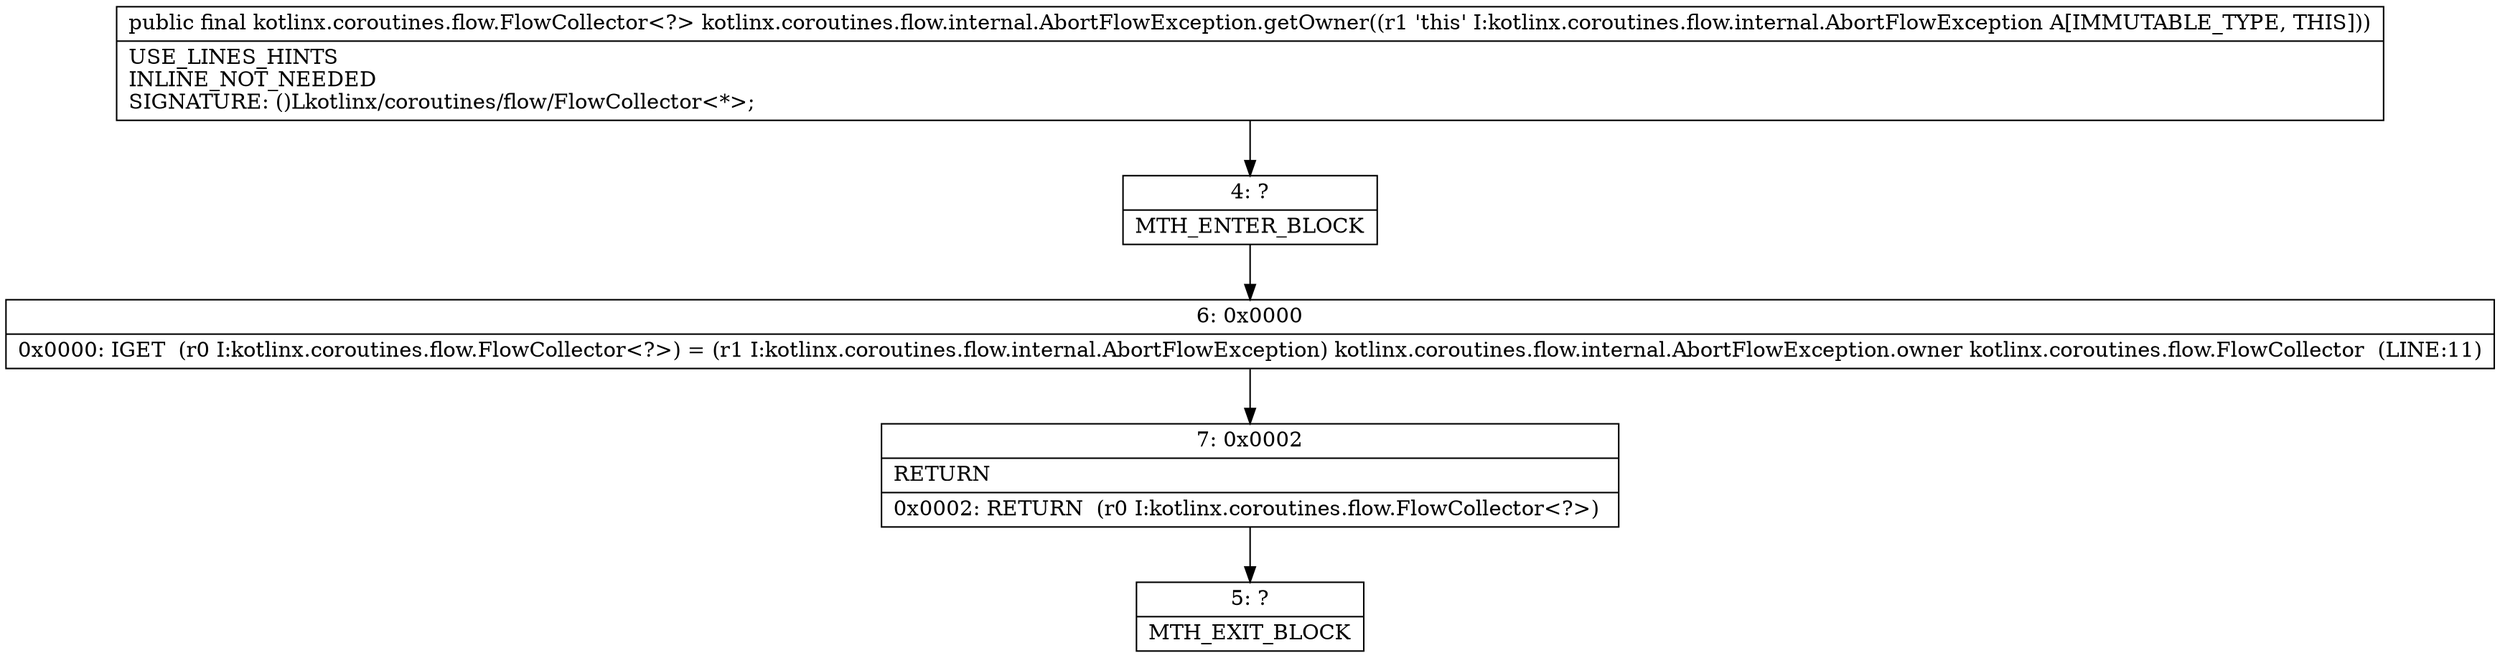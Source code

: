 digraph "CFG forkotlinx.coroutines.flow.internal.AbortFlowException.getOwner()Lkotlinx\/coroutines\/flow\/FlowCollector;" {
Node_4 [shape=record,label="{4\:\ ?|MTH_ENTER_BLOCK\l}"];
Node_6 [shape=record,label="{6\:\ 0x0000|0x0000: IGET  (r0 I:kotlinx.coroutines.flow.FlowCollector\<?\>) = (r1 I:kotlinx.coroutines.flow.internal.AbortFlowException) kotlinx.coroutines.flow.internal.AbortFlowException.owner kotlinx.coroutines.flow.FlowCollector  (LINE:11)\l}"];
Node_7 [shape=record,label="{7\:\ 0x0002|RETURN\l|0x0002: RETURN  (r0 I:kotlinx.coroutines.flow.FlowCollector\<?\>) \l}"];
Node_5 [shape=record,label="{5\:\ ?|MTH_EXIT_BLOCK\l}"];
MethodNode[shape=record,label="{public final kotlinx.coroutines.flow.FlowCollector\<?\> kotlinx.coroutines.flow.internal.AbortFlowException.getOwner((r1 'this' I:kotlinx.coroutines.flow.internal.AbortFlowException A[IMMUTABLE_TYPE, THIS]))  | USE_LINES_HINTS\lINLINE_NOT_NEEDED\lSIGNATURE: ()Lkotlinx\/coroutines\/flow\/FlowCollector\<*\>;\l}"];
MethodNode -> Node_4;Node_4 -> Node_6;
Node_6 -> Node_7;
Node_7 -> Node_5;
}

